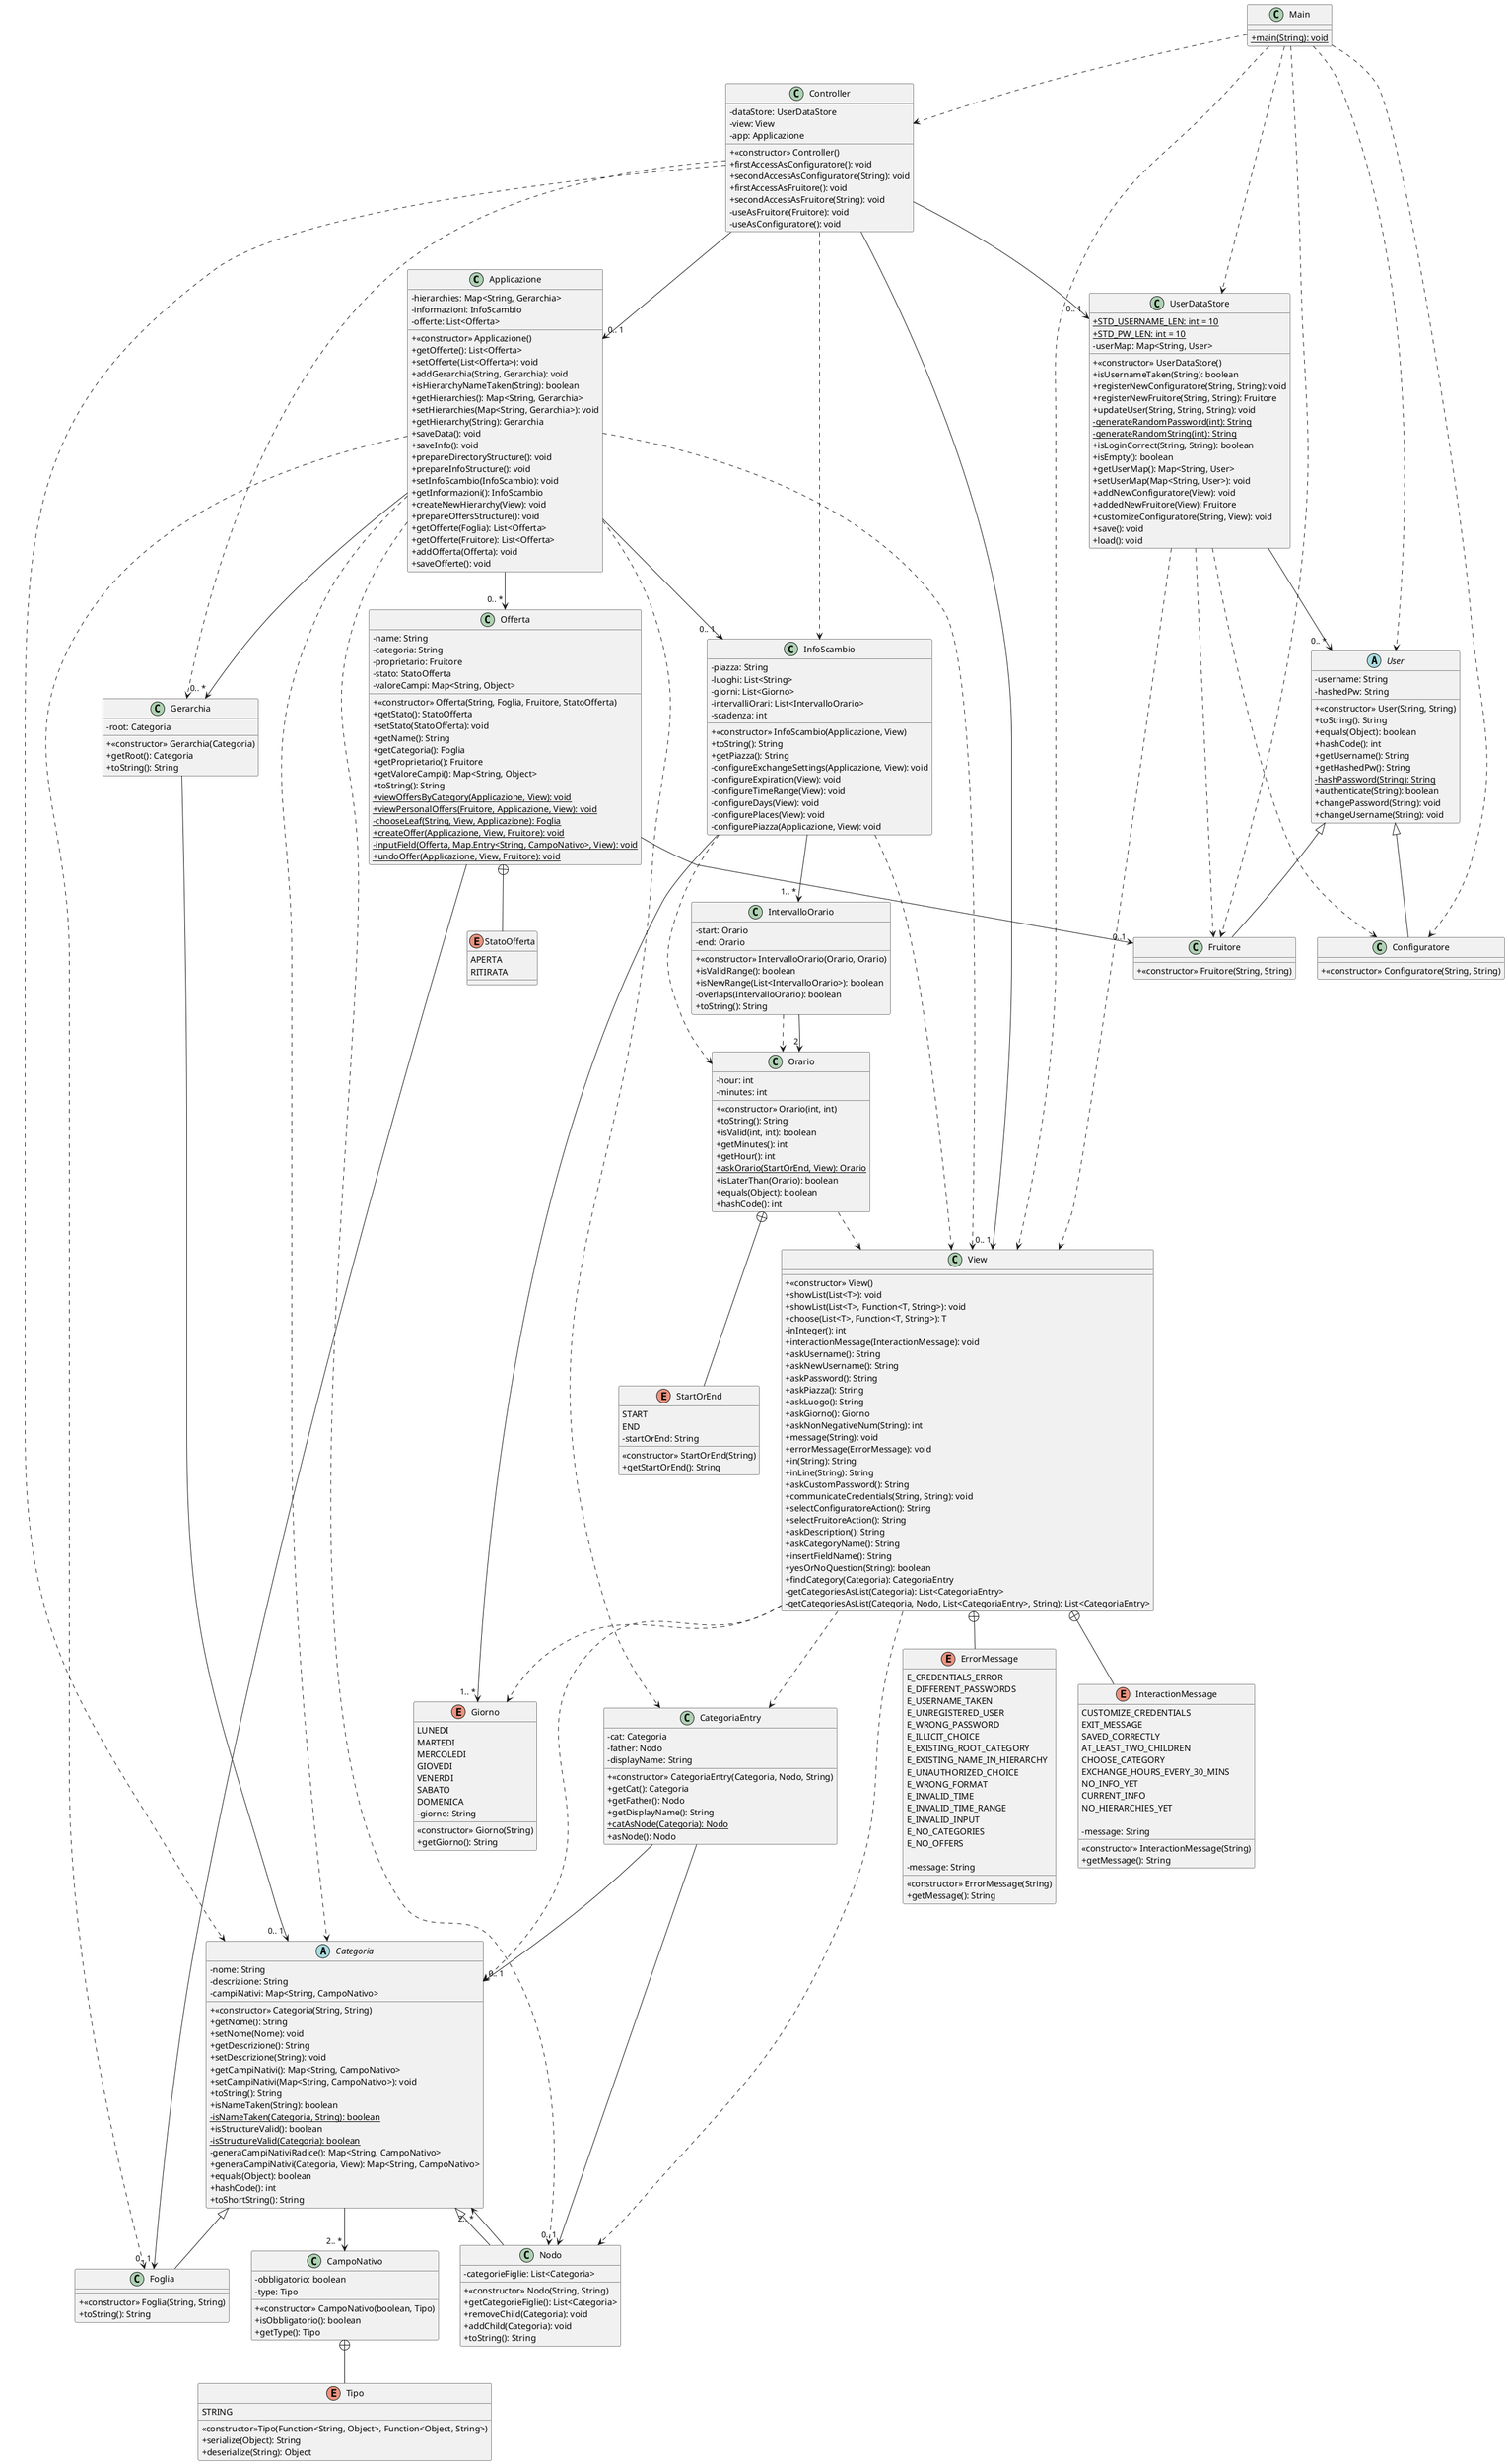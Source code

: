 @startuml
skinparam ClassAttributeIconSize 0

class Applicazione{
- hierarchies: Map<String, Gerarchia>
- informazioni: InfoScambio
- offerte: List<Offerta>
+ <<constructor>> Applicazione()
+ getOfferte(): List<Offerta>
+ setOfferte(List<Offerta>): void
+ addGerarchia(String, Gerarchia): void
+ isHierarchyNameTaken(String): boolean
+ getHierarchies(): Map<String, Gerarchia>
+ setHierarchies(Map<String, Gerarchia>): void
+ getHierarchy(String): Gerarchia
+ saveData(): void
+ saveInfo(): void
+ prepareDirectoryStructure(): void
+ prepareInfoStructure(): void
+ setInfoScambio(InfoScambio): void
+ getInformazioni(): InfoScambio
+ createNewHierarchy(View): void
+ prepareOffersStructure(): void
+ getOfferte(Foglia): List<Offerta>
+ getOfferte(Fruitore): List<Offerta>
+ addOfferta(Offerta): void
+ saveOfferte(): void
}

class CampoNativo{
- obbligatorio: boolean
- type: Tipo
+ <<constructor>> CampoNativo(boolean, Tipo)
+ isObbligatorio(): boolean
+ getType(): Tipo
}

enum Tipo{
STRING
<<constructor>>Tipo(Function<String, Object>, Function<Object, String>)
+ serialize(Object): String
+ deserialize(String): Object
}

abstract class User{
- username: String
- hashedPw: String
+ <<constructor>> User(String, String)
+ toString(): String
+ equals(Object): boolean
+ hashCode(): int
+ getUsername(): String
+ getHashedPw(): String
- {static}hashPassword(String): String
+ authenticate(String): boolean
+ changePassword(String): void
+ changeUsername(String): void
}

class Configuratore{
+ <<constructor>> Configuratore(String, String)
}

class Fruitore{
+ <<constructor>> Fruitore(String, String)
}

class Gerarchia{
- root: Categoria
+ <<constructor>> Gerarchia(Categoria)
+ getRoot(): Categoria
+ toString(): String
}

enum Giorno{
LUNEDI
MARTEDI
MERCOLEDI
GIOVEDI
VENERDI
SABATO
DOMENICA
- giorno: String
<<constructor>> Giorno(String)
+ getGiorno(): String
}

class InfoScambio{
- piazza: String
- luoghi: List<String>
- giorni: List<Giorno>
- intervalliOrari: List<IntervalloOrario>
- scadenza: int
+ <<constructor>> InfoScambio(Applicazione, View)
+ toString(): String
+ getPiazza(): String
- configureExchangeSettings(Applicazione, View): void
- configureExpiration(View): void
- configureTimeRange(View): void
- configureDays(View): void
- configurePlaces(View): void
- configurePiazza(Applicazione, View): void
}

class IntervalloOrario{
- start: Orario
- end: Orario
+ <<constructor>> IntervalloOrario(Orario, Orario)
+ isValidRange(): boolean
+ isNewRange(List<IntervalloOrario>): boolean
- overlaps(IntervalloOrario): boolean
+ toString(): String
}

abstract class Categoria{
- nome: String
- descrizione: String
- campiNativi: Map<String, CampoNativo>
+ <<constructor>> Categoria(String, String)
+ getNome(): String
+ setNome(Nome): void
+ getDescrizione(): String
+ setDescrizione(String): void
+ getCampiNativi(): Map<String, CampoNativo>
+ setCampiNativi(Map<String, CampoNativo>): void
+ toString(): String
+ isNameTaken(String): boolean
- {static}isNameTaken(Categoria, String): boolean
+ isStructureValid(): boolean
- {static}isStructureValid(Categoria): boolean
- generaCampiNativiRadice(): Map<String, CampoNativo>
+ generaCampiNativi(Categoria, View): Map<String, CampoNativo>
+ equals(Object): boolean
+ hashCode(): int
+ toShortString(): String
}

class CategoriaEntry{
- cat: Categoria
- father: Nodo
- displayName: String
+ <<constructor>> CategoriaEntry(Categoria, Nodo, String)
+ getCat(): Categoria
+ getFather(): Nodo
+ getDisplayName(): String
+ {static}catAsNode(Categoria): Nodo
+ asNode(): Nodo
}

class Foglia{
+ <<constructor>> Foglia(String, String)
+ toString(): String
}

class Nodo{
- categorieFiglie: List<Categoria>
+ <<constructor>> Nodo(String, String)
+ getCategorieFiglie(): List<Categoria>
+ removeChild(Categoria): void
+ addChild(Categoria): void
+ toString(): String
}

class Orario{
- hour: int
- minutes: int
+ <<constructor>> Orario(int, int)
+ toString(): String
+ isValid(int, int): boolean
+ getMinutes(): int
+ getHour(): int
+ {static}askOrario(StartOrEnd, View): Orario
+ isLaterThan(Orario): boolean
+ equals(Object): boolean
+ hashCode(): int
}

enum StartOrEnd{
START
END
- startOrEnd: String
<<constructor>> StartOrEnd(String)
+ getStartOrEnd(): String
}

class Offerta{
- name: String
- categoria: String
- proprietario: Fruitore
- stato: StatoOfferta
- valoreCampi: Map<String, Object>
+ <<constructor>> Offerta(String, Foglia, Fruitore, StatoOfferta)
+ getStato(): StatoOfferta
+ setStato(StatoOfferta): void
+ getName(): String
+ getCategoria(): Foglia
+ getProprietario(): Fruitore
+ getValoreCampi(): Map<String, Object>
+ toString(): String
+ {static}viewOffersByCategory(Applicazione, View): void
+ {static}viewPersonalOffers(Fruitore, Applicazione, View): void
- {static}chooseLeaf(String, View, Applicazione): Foglia
+ {static}createOffer(Applicazione, View, Fruitore): void
- {static}inputField(Offerta, Map.Entry<String, CampoNativo>, View): void
+ {static}undoOffer(Applicazione, View, Fruitore): void
}

enum StatoOfferta{
APERTA
RITIRATA
}

class View{
+ <<constructor>> View()
+ showList(List<T>): void
+ showList(List<T>, Function<T, String>): void
+ choose(List<T>, Function<T, String>): T
- inInteger(): int
+ interactionMessage(InteractionMessage): void
+ askUsername(): String
+ askNewUsername(): String
+ askPassword(): String
+ askPiazza(): String
+ askLuogo(): String
+ askGiorno(): Giorno
+ askNonNegativeNum(String): int
+ message(String): void
+ errorMessage(ErrorMessage): void
+ in(String): String
+ inLine(String): String
+ askCustomPassword(): String
+ communicateCredentials(String, String): void
+ selectConfiguratoreAction(): String
+ selectFruitoreAction(): String
+ askDescription(): String
+ askCategoryName(): String
+ insertFieldName(): String
+ yesOrNoQuestion(String): boolean
+ findCategory(Categoria): CategoriaEntry
- getCategoriesAsList(Categoria): List<CategoriaEntry>
- getCategoriesAsList(Categoria, Nodo, List<CategoriaEntry>, String): List<CategoriaEntry>
}

enum ErrorMessage{
E_CREDENTIALS_ERROR
E_DIFFERENT_PASSWORDS
E_USERNAME_TAKEN
E_UNREGISTERED_USER
E_WRONG_PASSWORD
E_ILLICIT_CHOICE
E_EXISTING_ROOT_CATEGORY
E_EXISTING_NAME_IN_HIERARCHY
E_UNAUTHORIZED_CHOICE
E_WRONG_FORMAT
E_INVALID_TIME
E_INVALID_TIME_RANGE
E_INVALID_INPUT
E_NO_CATEGORIES
E_NO_OFFERS

- message: String
<<constructor>> ErrorMessage(String)
+ getMessage(): String
}

enum InteractionMessage{
CUSTOMIZE_CREDENTIALS
EXIT_MESSAGE
SAVED_CORRECTLY
AT_LEAST_TWO_CHILDREN
CHOOSE_CATEGORY
EXCHANGE_HOURS_EVERY_30_MINS
NO_INFO_YET
CURRENT_INFO
NO_HIERARCHIES_YET

- message: String
<<constructor>> InteractionMessage(String)
+ getMessage(): String
}

class UserDataStore{
+ {static}STD_USERNAME_LEN: int = 10
+ {static}STD_PW_LEN: int = 10
- userMap: Map<String, User>
+ <<constructor>> UserDataStore()
+ isUsernameTaken(String): boolean
+ registerNewConfiguratore(String, String): void
+ registerNewFruitore(String, String): Fruitore
+ updateUser(String, String, String): void
- {static}generateRandomPassword(int): String
- {static}generateRandomString(int): String
+ isLoginCorrect(String, String): boolean
+ isEmpty(): boolean
+ getUserMap(): Map<String, User>
+ setUserMap(Map<String, User>): void
+ addNewConfiguratore(View): void
+ addedNewFruitore(View): Fruitore
+ customizeConfiguratore(String, View): void
+ save(): void
+ load(): void
}

class Controller{
- dataStore: UserDataStore
- view: View
- app: Applicazione
+ <<constructor>> Controller()
+ firstAccessAsConfiguratore(): void
+ secondAccessAsConfiguratore(String): void
+ firstAccessAsFruitore(): void
+ secondAccessAsFruitore(String): void
- useAsFruitore(Fruitore): void
- useAsConfiguratore(): void
}

class Main{
+ {static}main(String): void
}

CampoNativo +-- Tipo
View +-- InteractionMessage
View +-- ErrorMessage
Orario +-- StartOrEnd
Offerta +-- StatoOfferta
View ..> CategoriaEntry
View ..> Nodo
Applicazione ..> CategoriaEntry
Applicazione ..> View
Applicazione ..> Nodo
Main ..> View
View ..> Categoria
UserDataStore ..> View
UserDataStore ..> Configuratore
Main ..> User
Main ..> Configuratore
Main ..> Controller
Main ..> UserDataStore
Controller ..> Gerarchia
Controller ..> Categoria
Applicazione ..> Categoria
Applicazione ..> Foglia
Main ..> Fruitore
UserDataStore ..>Fruitore
Controller ..> InfoScambio
InfoScambio ..> View
View ..> Giorno
IntervalloOrario ..> Orario
InfoScambio ..> Orario
Orario ..> View
Offerta --> "0..1 "Fruitore
Applicazione --> "0.. * " Offerta
Offerta --> "0.. 1 " Foglia
UserDataStore --> "0.. * "  User
Controller --> "0.. 1 " UserDataStore
Controller --> "0.. 1 " View
Controller --> "0.. 1 " Applicazione
CategoriaEntry --> "0.. 1 " Categoria
CategoriaEntry --> "0.. 1 " Nodo
Categoria --> "2.. * " CampoNativo
Gerarchia --> "0.. 1 " Categoria
Applicazione --> "0.. * " Gerarchia
IntervalloOrario --> "2 " Orario
Nodo --> "2.. * " Categoria
InfoScambio --> "1.. * " Giorno
Applicazione --> "0.. 1 " InfoScambio
InfoScambio --> "1.. * " IntervalloOrario
Categoria <|-- Nodo
Categoria <|-- Foglia
User <|-- Configuratore
User <|-- Fruitore

@enduml